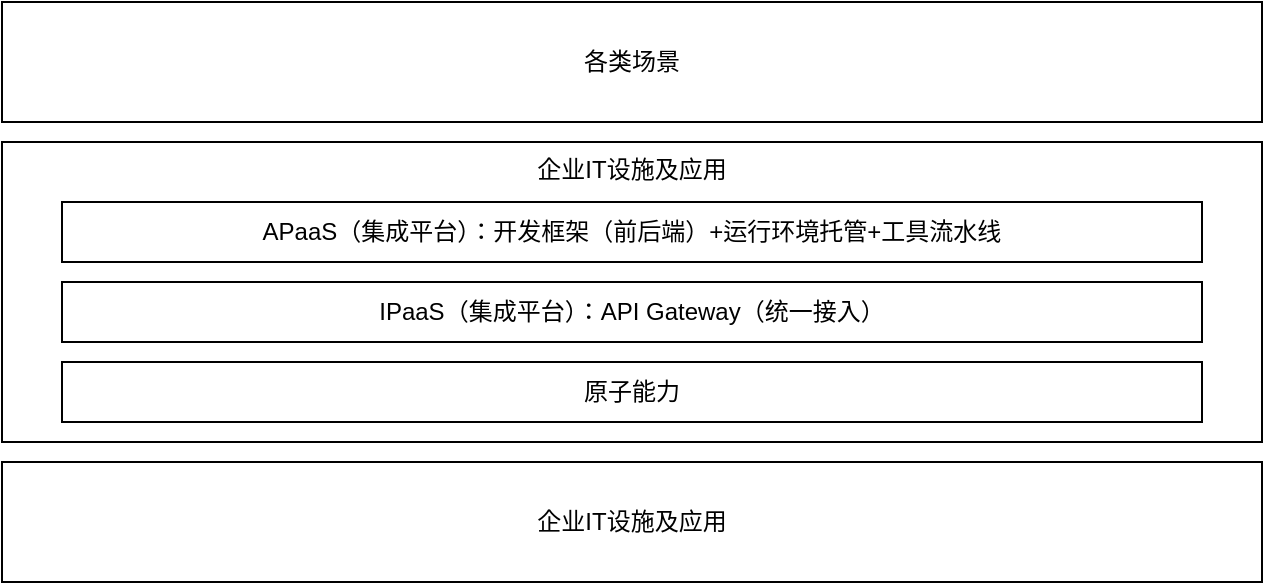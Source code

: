 <mxfile version="12.6.5" type="device"><diagram id="ge7_u8oiXhzyBYv0W0Lo" name="Page-1"><mxGraphModel dx="1024" dy="592" grid="1" gridSize="10" guides="1" tooltips="1" connect="1" arrows="1" fold="1" page="1" pageScale="1" pageWidth="2339" pageHeight="3300" math="0" shadow="0"><root><mxCell id="0"/><mxCell id="1" parent="0"/><mxCell id="Tvh9ZgzkLnCXccSVRxZF-1" value="企业IT设施及应用" style="rounded=0;whiteSpace=wrap;html=1;" vertex="1" parent="1"><mxGeometry x="150" y="400" width="630" height="60" as="geometry"/></mxCell><mxCell id="Tvh9ZgzkLnCXccSVRxZF-2" value="企业IT设施及应用" style="rounded=0;whiteSpace=wrap;html=1;verticalAlign=top;" vertex="1" parent="1"><mxGeometry x="150" y="240" width="630" height="150" as="geometry"/></mxCell><mxCell id="Tvh9ZgzkLnCXccSVRxZF-3" value="APaaS（集成平台）：开发框架（前后端）+运行环境托管+工具流水线" style="rounded=0;whiteSpace=wrap;html=1;" vertex="1" parent="1"><mxGeometry x="180" y="270" width="570" height="30" as="geometry"/></mxCell><mxCell id="Tvh9ZgzkLnCXccSVRxZF-5" value="IPaaS（集成平台）：API Gateway（统一接入）" style="rounded=0;whiteSpace=wrap;html=1;" vertex="1" parent="1"><mxGeometry x="180" y="310" width="570" height="30" as="geometry"/></mxCell><mxCell id="Tvh9ZgzkLnCXccSVRxZF-6" value="原子能力" style="rounded=0;whiteSpace=wrap;html=1;" vertex="1" parent="1"><mxGeometry x="180" y="350" width="570" height="30" as="geometry"/></mxCell><mxCell id="Tvh9ZgzkLnCXccSVRxZF-7" value="各类场景" style="rounded=0;whiteSpace=wrap;html=1;" vertex="1" parent="1"><mxGeometry x="150" y="170" width="630" height="60" as="geometry"/></mxCell></root></mxGraphModel></diagram></mxfile>